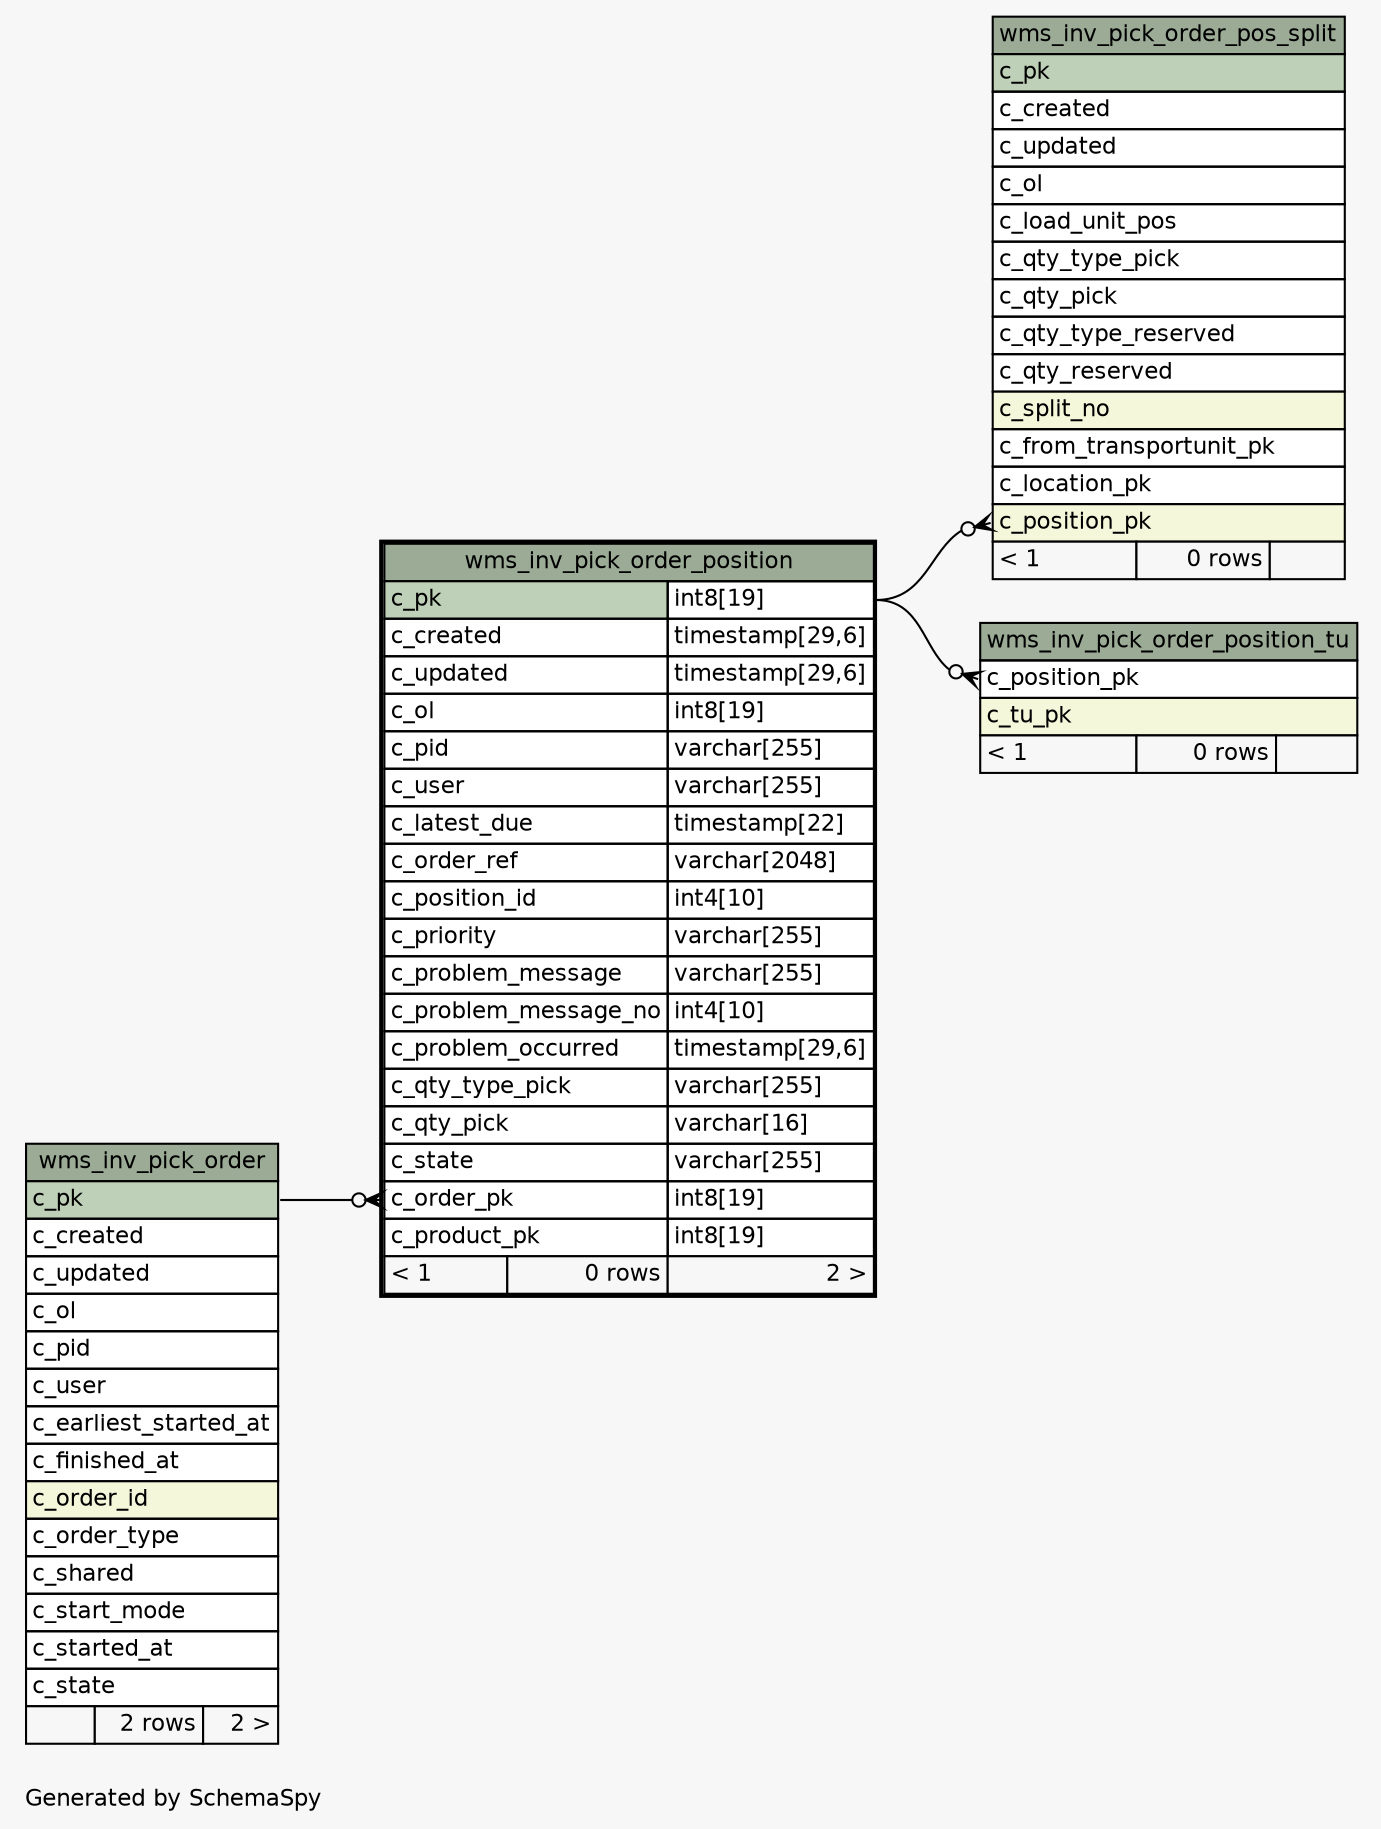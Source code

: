 // dot 7.1.0 on Mac OS X 14.1.1
// SchemaSpy rev Unknown
digraph "oneDegreeRelationshipsDiagram" {
  graph [
    rankdir="RL"
    bgcolor="#f7f7f7"
    label="\nGenerated by SchemaSpy"
    labeljust="l"
    nodesep="0.18"
    ranksep="0.46"
    fontname="Helvetica"
    fontsize="11"
  ];
  node [
    fontname="Helvetica"
    fontsize="11"
    shape="plaintext"
  ];
  edge [
    arrowsize="0.8"
  ];
  "wms_inv_pick_order_pos_split":"c_position_pk":w -> "wms_inv_pick_order_position":"c_pk.type":e [arrowhead=none dir=back arrowtail=crowodot];
  "wms_inv_pick_order_position":"c_order_pk":w -> "wms_inv_pick_order":"c_pk":e [arrowhead=none dir=back arrowtail=crowodot];
  "wms_inv_pick_order_position_tu":"c_position_pk":w -> "wms_inv_pick_order_position":"c_pk.type":e [arrowhead=none dir=back arrowtail=crowodot];
  "wms_inv_pick_order" [
    label=<
    <TABLE BORDER="0" CELLBORDER="1" CELLSPACING="0" BGCOLOR="#ffffff">
      <TR><TD COLSPAN="3" BGCOLOR="#9bab96" ALIGN="CENTER">wms_inv_pick_order</TD></TR>
      <TR><TD PORT="c_pk" COLSPAN="3" BGCOLOR="#bed1b8" ALIGN="LEFT">c_pk</TD></TR>
      <TR><TD PORT="c_created" COLSPAN="3" ALIGN="LEFT">c_created</TD></TR>
      <TR><TD PORT="c_updated" COLSPAN="3" ALIGN="LEFT">c_updated</TD></TR>
      <TR><TD PORT="c_ol" COLSPAN="3" ALIGN="LEFT">c_ol</TD></TR>
      <TR><TD PORT="c_pid" COLSPAN="3" ALIGN="LEFT">c_pid</TD></TR>
      <TR><TD PORT="c_user" COLSPAN="3" ALIGN="LEFT">c_user</TD></TR>
      <TR><TD PORT="c_earliest_started_at" COLSPAN="3" ALIGN="LEFT">c_earliest_started_at</TD></TR>
      <TR><TD PORT="c_finished_at" COLSPAN="3" ALIGN="LEFT">c_finished_at</TD></TR>
      <TR><TD PORT="c_order_id" COLSPAN="3" BGCOLOR="#f4f7da" ALIGN="LEFT">c_order_id</TD></TR>
      <TR><TD PORT="c_order_type" COLSPAN="3" ALIGN="LEFT">c_order_type</TD></TR>
      <TR><TD PORT="c_shared" COLSPAN="3" ALIGN="LEFT">c_shared</TD></TR>
      <TR><TD PORT="c_start_mode" COLSPAN="3" ALIGN="LEFT">c_start_mode</TD></TR>
      <TR><TD PORT="c_started_at" COLSPAN="3" ALIGN="LEFT">c_started_at</TD></TR>
      <TR><TD PORT="c_state" COLSPAN="3" ALIGN="LEFT">c_state</TD></TR>
      <TR><TD ALIGN="LEFT" BGCOLOR="#f7f7f7">  </TD><TD ALIGN="RIGHT" BGCOLOR="#f7f7f7">2 rows</TD><TD ALIGN="RIGHT" BGCOLOR="#f7f7f7">2 &gt;</TD></TR>
    </TABLE>>
    URL="wms_inv_pick_order.html"
    tooltip="wms_inv_pick_order"
  ];
  "wms_inv_pick_order_pos_split" [
    label=<
    <TABLE BORDER="0" CELLBORDER="1" CELLSPACING="0" BGCOLOR="#ffffff">
      <TR><TD COLSPAN="3" BGCOLOR="#9bab96" ALIGN="CENTER">wms_inv_pick_order_pos_split</TD></TR>
      <TR><TD PORT="c_pk" COLSPAN="3" BGCOLOR="#bed1b8" ALIGN="LEFT">c_pk</TD></TR>
      <TR><TD PORT="c_created" COLSPAN="3" ALIGN="LEFT">c_created</TD></TR>
      <TR><TD PORT="c_updated" COLSPAN="3" ALIGN="LEFT">c_updated</TD></TR>
      <TR><TD PORT="c_ol" COLSPAN="3" ALIGN="LEFT">c_ol</TD></TR>
      <TR><TD PORT="c_load_unit_pos" COLSPAN="3" ALIGN="LEFT">c_load_unit_pos</TD></TR>
      <TR><TD PORT="c_qty_type_pick" COLSPAN="3" ALIGN="LEFT">c_qty_type_pick</TD></TR>
      <TR><TD PORT="c_qty_pick" COLSPAN="3" ALIGN="LEFT">c_qty_pick</TD></TR>
      <TR><TD PORT="c_qty_type_reserved" COLSPAN="3" ALIGN="LEFT">c_qty_type_reserved</TD></TR>
      <TR><TD PORT="c_qty_reserved" COLSPAN="3" ALIGN="LEFT">c_qty_reserved</TD></TR>
      <TR><TD PORT="c_split_no" COLSPAN="3" BGCOLOR="#f4f7da" ALIGN="LEFT">c_split_no</TD></TR>
      <TR><TD PORT="c_from_transportunit_pk" COLSPAN="3" ALIGN="LEFT">c_from_transportunit_pk</TD></TR>
      <TR><TD PORT="c_location_pk" COLSPAN="3" ALIGN="LEFT">c_location_pk</TD></TR>
      <TR><TD PORT="c_position_pk" COLSPAN="3" BGCOLOR="#f4f7da" ALIGN="LEFT">c_position_pk</TD></TR>
      <TR><TD ALIGN="LEFT" BGCOLOR="#f7f7f7">&lt; 1</TD><TD ALIGN="RIGHT" BGCOLOR="#f7f7f7">0 rows</TD><TD ALIGN="RIGHT" BGCOLOR="#f7f7f7">  </TD></TR>
    </TABLE>>
    URL="wms_inv_pick_order_pos_split.html"
    tooltip="wms_inv_pick_order_pos_split"
  ];
  "wms_inv_pick_order_position" [
    label=<
    <TABLE BORDER="2" CELLBORDER="1" CELLSPACING="0" BGCOLOR="#ffffff">
      <TR><TD COLSPAN="3" BGCOLOR="#9bab96" ALIGN="CENTER">wms_inv_pick_order_position</TD></TR>
      <TR><TD PORT="c_pk" COLSPAN="2" BGCOLOR="#bed1b8" ALIGN="LEFT">c_pk</TD><TD PORT="c_pk.type" ALIGN="LEFT">int8[19]</TD></TR>
      <TR><TD PORT="c_created" COLSPAN="2" ALIGN="LEFT">c_created</TD><TD PORT="c_created.type" ALIGN="LEFT">timestamp[29,6]</TD></TR>
      <TR><TD PORT="c_updated" COLSPAN="2" ALIGN="LEFT">c_updated</TD><TD PORT="c_updated.type" ALIGN="LEFT">timestamp[29,6]</TD></TR>
      <TR><TD PORT="c_ol" COLSPAN="2" ALIGN="LEFT">c_ol</TD><TD PORT="c_ol.type" ALIGN="LEFT">int8[19]</TD></TR>
      <TR><TD PORT="c_pid" COLSPAN="2" ALIGN="LEFT">c_pid</TD><TD PORT="c_pid.type" ALIGN="LEFT">varchar[255]</TD></TR>
      <TR><TD PORT="c_user" COLSPAN="2" ALIGN="LEFT">c_user</TD><TD PORT="c_user.type" ALIGN="LEFT">varchar[255]</TD></TR>
      <TR><TD PORT="c_latest_due" COLSPAN="2" ALIGN="LEFT">c_latest_due</TD><TD PORT="c_latest_due.type" ALIGN="LEFT">timestamp[22]</TD></TR>
      <TR><TD PORT="c_order_ref" COLSPAN="2" ALIGN="LEFT">c_order_ref</TD><TD PORT="c_order_ref.type" ALIGN="LEFT">varchar[2048]</TD></TR>
      <TR><TD PORT="c_position_id" COLSPAN="2" ALIGN="LEFT">c_position_id</TD><TD PORT="c_position_id.type" ALIGN="LEFT">int4[10]</TD></TR>
      <TR><TD PORT="c_priority" COLSPAN="2" ALIGN="LEFT">c_priority</TD><TD PORT="c_priority.type" ALIGN="LEFT">varchar[255]</TD></TR>
      <TR><TD PORT="c_problem_message" COLSPAN="2" ALIGN="LEFT">c_problem_message</TD><TD PORT="c_problem_message.type" ALIGN="LEFT">varchar[255]</TD></TR>
      <TR><TD PORT="c_problem_message_no" COLSPAN="2" ALIGN="LEFT">c_problem_message_no</TD><TD PORT="c_problem_message_no.type" ALIGN="LEFT">int4[10]</TD></TR>
      <TR><TD PORT="c_problem_occurred" COLSPAN="2" ALIGN="LEFT">c_problem_occurred</TD><TD PORT="c_problem_occurred.type" ALIGN="LEFT">timestamp[29,6]</TD></TR>
      <TR><TD PORT="c_qty_type_pick" COLSPAN="2" ALIGN="LEFT">c_qty_type_pick</TD><TD PORT="c_qty_type_pick.type" ALIGN="LEFT">varchar[255]</TD></TR>
      <TR><TD PORT="c_qty_pick" COLSPAN="2" ALIGN="LEFT">c_qty_pick</TD><TD PORT="c_qty_pick.type" ALIGN="LEFT">varchar[16]</TD></TR>
      <TR><TD PORT="c_state" COLSPAN="2" ALIGN="LEFT">c_state</TD><TD PORT="c_state.type" ALIGN="LEFT">varchar[255]</TD></TR>
      <TR><TD PORT="c_order_pk" COLSPAN="2" ALIGN="LEFT">c_order_pk</TD><TD PORT="c_order_pk.type" ALIGN="LEFT">int8[19]</TD></TR>
      <TR><TD PORT="c_product_pk" COLSPAN="2" ALIGN="LEFT">c_product_pk</TD><TD PORT="c_product_pk.type" ALIGN="LEFT">int8[19]</TD></TR>
      <TR><TD ALIGN="LEFT" BGCOLOR="#f7f7f7">&lt; 1</TD><TD ALIGN="RIGHT" BGCOLOR="#f7f7f7">0 rows</TD><TD ALIGN="RIGHT" BGCOLOR="#f7f7f7">2 &gt;</TD></TR>
    </TABLE>>
    URL="wms_inv_pick_order_position.html"
    tooltip="wms_inv_pick_order_position"
  ];
  "wms_inv_pick_order_position_tu" [
    label=<
    <TABLE BORDER="0" CELLBORDER="1" CELLSPACING="0" BGCOLOR="#ffffff">
      <TR><TD COLSPAN="3" BGCOLOR="#9bab96" ALIGN="CENTER">wms_inv_pick_order_position_tu</TD></TR>
      <TR><TD PORT="c_position_pk" COLSPAN="3" ALIGN="LEFT">c_position_pk</TD></TR>
      <TR><TD PORT="c_tu_pk" COLSPAN="3" BGCOLOR="#f4f7da" ALIGN="LEFT">c_tu_pk</TD></TR>
      <TR><TD ALIGN="LEFT" BGCOLOR="#f7f7f7">&lt; 1</TD><TD ALIGN="RIGHT" BGCOLOR="#f7f7f7">0 rows</TD><TD ALIGN="RIGHT" BGCOLOR="#f7f7f7">  </TD></TR>
    </TABLE>>
    URL="wms_inv_pick_order_position_tu.html"
    tooltip="wms_inv_pick_order_position_tu"
  ];
}
